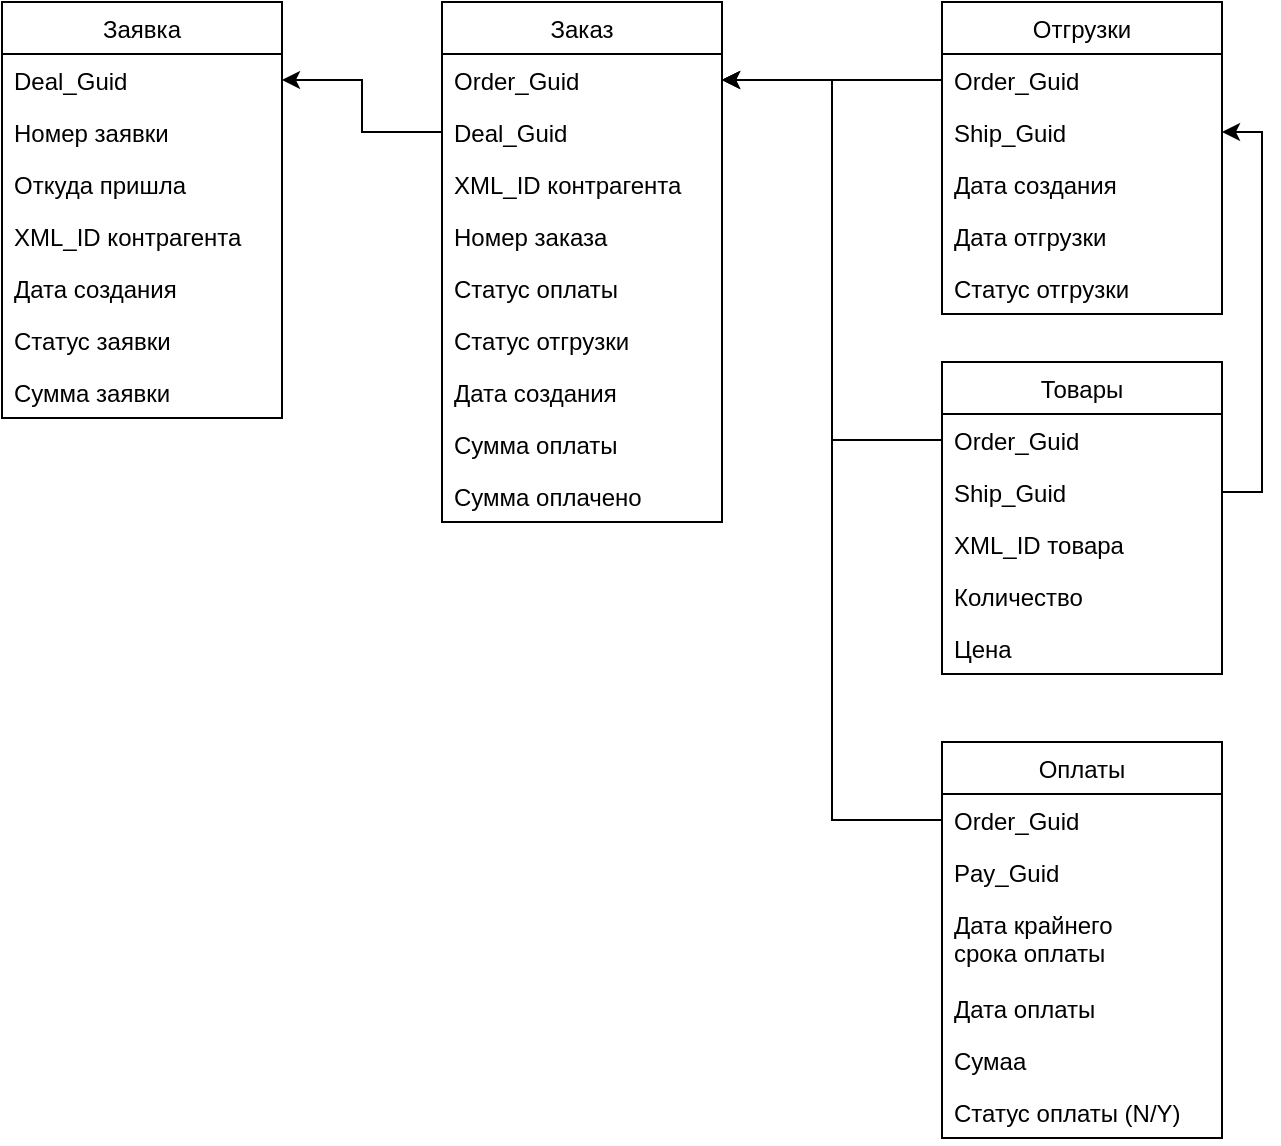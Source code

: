 <mxfile version="14.0.1" type="github">
  <diagram name="Page-1" id="9f46799a-70d6-7492-0946-bef42562c5a5">
    <mxGraphModel dx="2522" dy="794" grid="1" gridSize="10" guides="1" tooltips="1" connect="1" arrows="1" fold="1" page="1" pageScale="1" pageWidth="1100" pageHeight="850" background="#ffffff" math="0" shadow="0">
      <root>
        <mxCell id="0" />
        <mxCell id="1" parent="0" />
        <mxCell id="2CDrjcXhRk6ncWYGwKGY-1" value="Заявка" style="swimlane;fontStyle=0;childLayout=stackLayout;horizontal=1;startSize=26;fillColor=none;horizontalStack=0;resizeParent=1;resizeParentMax=0;resizeLast=0;collapsible=1;marginBottom=0;" vertex="1" parent="1">
          <mxGeometry x="-40" y="120" width="140" height="208" as="geometry" />
        </mxCell>
        <mxCell id="2CDrjcXhRk6ncWYGwKGY-2" value="Deal_Guid" style="text;strokeColor=none;fillColor=none;align=left;verticalAlign=top;spacingLeft=4;spacingRight=4;overflow=hidden;rotatable=0;points=[[0,0.5],[1,0.5]];portConstraint=eastwest;" vertex="1" parent="2CDrjcXhRk6ncWYGwKGY-1">
          <mxGeometry y="26" width="140" height="26" as="geometry" />
        </mxCell>
        <mxCell id="2CDrjcXhRk6ncWYGwKGY-3" value="Номер заявки" style="text;strokeColor=none;fillColor=none;align=left;verticalAlign=top;spacingLeft=4;spacingRight=4;overflow=hidden;rotatable=0;points=[[0,0.5],[1,0.5]];portConstraint=eastwest;" vertex="1" parent="2CDrjcXhRk6ncWYGwKGY-1">
          <mxGeometry y="52" width="140" height="26" as="geometry" />
        </mxCell>
        <mxCell id="2CDrjcXhRk6ncWYGwKGY-4" value="Откуда пришла" style="text;strokeColor=none;fillColor=none;align=left;verticalAlign=top;spacingLeft=4;spacingRight=4;overflow=hidden;rotatable=0;points=[[0,0.5],[1,0.5]];portConstraint=eastwest;" vertex="1" parent="2CDrjcXhRk6ncWYGwKGY-1">
          <mxGeometry y="78" width="140" height="26" as="geometry" />
        </mxCell>
        <mxCell id="2CDrjcXhRk6ncWYGwKGY-5" value="XML_ID контрагента" style="text;strokeColor=none;fillColor=none;align=left;verticalAlign=top;spacingLeft=4;spacingRight=4;overflow=hidden;rotatable=0;points=[[0,0.5],[1,0.5]];portConstraint=eastwest;" vertex="1" parent="2CDrjcXhRk6ncWYGwKGY-1">
          <mxGeometry y="104" width="140" height="26" as="geometry" />
        </mxCell>
        <mxCell id="2CDrjcXhRk6ncWYGwKGY-6" value="Дата создания" style="text;strokeColor=none;fillColor=none;align=left;verticalAlign=top;spacingLeft=4;spacingRight=4;overflow=hidden;rotatable=0;points=[[0,0.5],[1,0.5]];portConstraint=eastwest;" vertex="1" parent="2CDrjcXhRk6ncWYGwKGY-1">
          <mxGeometry y="130" width="140" height="26" as="geometry" />
        </mxCell>
        <mxCell id="2CDrjcXhRk6ncWYGwKGY-47" value="Статус заявки" style="text;strokeColor=none;fillColor=none;align=left;verticalAlign=top;spacingLeft=4;spacingRight=4;overflow=hidden;rotatable=0;points=[[0,0.5],[1,0.5]];portConstraint=eastwest;" vertex="1" parent="2CDrjcXhRk6ncWYGwKGY-1">
          <mxGeometry y="156" width="140" height="26" as="geometry" />
        </mxCell>
        <mxCell id="2CDrjcXhRk6ncWYGwKGY-48" value="Сумма заявки" style="text;strokeColor=none;fillColor=none;align=left;verticalAlign=top;spacingLeft=4;spacingRight=4;overflow=hidden;rotatable=0;points=[[0,0.5],[1,0.5]];portConstraint=eastwest;" vertex="1" parent="2CDrjcXhRk6ncWYGwKGY-1">
          <mxGeometry y="182" width="140" height="26" as="geometry" />
        </mxCell>
        <mxCell id="2CDrjcXhRk6ncWYGwKGY-7" value="Заказ" style="swimlane;fontStyle=0;childLayout=stackLayout;horizontal=1;startSize=26;fillColor=none;horizontalStack=0;resizeParent=1;resizeParentMax=0;resizeLast=0;collapsible=1;marginBottom=0;" vertex="1" parent="1">
          <mxGeometry x="180" y="120" width="140" height="260" as="geometry" />
        </mxCell>
        <mxCell id="2CDrjcXhRk6ncWYGwKGY-8" value="Order_Guid" style="text;strokeColor=none;fillColor=none;align=left;verticalAlign=top;spacingLeft=4;spacingRight=4;overflow=hidden;rotatable=0;points=[[0,0.5],[1,0.5]];portConstraint=eastwest;" vertex="1" parent="2CDrjcXhRk6ncWYGwKGY-7">
          <mxGeometry y="26" width="140" height="26" as="geometry" />
        </mxCell>
        <mxCell id="2CDrjcXhRk6ncWYGwKGY-9" value="Deal_Guid" style="text;strokeColor=none;fillColor=none;align=left;verticalAlign=top;spacingLeft=4;spacingRight=4;overflow=hidden;rotatable=0;points=[[0,0.5],[1,0.5]];portConstraint=eastwest;" vertex="1" parent="2CDrjcXhRk6ncWYGwKGY-7">
          <mxGeometry y="52" width="140" height="26" as="geometry" />
        </mxCell>
        <mxCell id="2CDrjcXhRk6ncWYGwKGY-49" value="XML_ID контрагента" style="text;strokeColor=none;fillColor=none;align=left;verticalAlign=top;spacingLeft=4;spacingRight=4;overflow=hidden;rotatable=0;points=[[0,0.5],[1,0.5]];portConstraint=eastwest;" vertex="1" parent="2CDrjcXhRk6ncWYGwKGY-7">
          <mxGeometry y="78" width="140" height="26" as="geometry" />
        </mxCell>
        <mxCell id="2CDrjcXhRk6ncWYGwKGY-10" value="Номер заказа" style="text;strokeColor=none;fillColor=none;align=left;verticalAlign=top;spacingLeft=4;spacingRight=4;overflow=hidden;rotatable=0;points=[[0,0.5],[1,0.5]];portConstraint=eastwest;" vertex="1" parent="2CDrjcXhRk6ncWYGwKGY-7">
          <mxGeometry y="104" width="140" height="26" as="geometry" />
        </mxCell>
        <mxCell id="2CDrjcXhRk6ncWYGwKGY-11" value="Статус оплаты" style="text;strokeColor=none;fillColor=none;align=left;verticalAlign=top;spacingLeft=4;spacingRight=4;overflow=hidden;rotatable=0;points=[[0,0.5],[1,0.5]];portConstraint=eastwest;" vertex="1" parent="2CDrjcXhRk6ncWYGwKGY-7">
          <mxGeometry y="130" width="140" height="26" as="geometry" />
        </mxCell>
        <mxCell id="2CDrjcXhRk6ncWYGwKGY-12" value="Статус отгрузки" style="text;strokeColor=none;fillColor=none;align=left;verticalAlign=top;spacingLeft=4;spacingRight=4;overflow=hidden;rotatable=0;points=[[0,0.5],[1,0.5]];portConstraint=eastwest;" vertex="1" parent="2CDrjcXhRk6ncWYGwKGY-7">
          <mxGeometry y="156" width="140" height="26" as="geometry" />
        </mxCell>
        <mxCell id="2CDrjcXhRk6ncWYGwKGY-13" value="Дата создания" style="text;strokeColor=none;fillColor=none;align=left;verticalAlign=top;spacingLeft=4;spacingRight=4;overflow=hidden;rotatable=0;points=[[0,0.5],[1,0.5]];portConstraint=eastwest;" vertex="1" parent="2CDrjcXhRk6ncWYGwKGY-7">
          <mxGeometry y="182" width="140" height="26" as="geometry" />
        </mxCell>
        <mxCell id="2CDrjcXhRk6ncWYGwKGY-14" value="Сумма оплаты" style="text;strokeColor=none;fillColor=none;align=left;verticalAlign=top;spacingLeft=4;spacingRight=4;overflow=hidden;rotatable=0;points=[[0,0.5],[1,0.5]];portConstraint=eastwest;" vertex="1" parent="2CDrjcXhRk6ncWYGwKGY-7">
          <mxGeometry y="208" width="140" height="26" as="geometry" />
        </mxCell>
        <mxCell id="2CDrjcXhRk6ncWYGwKGY-15" value="Сумма оплачено" style="text;strokeColor=none;fillColor=none;align=left;verticalAlign=top;spacingLeft=4;spacingRight=4;overflow=hidden;rotatable=0;points=[[0,0.5],[1,0.5]];portConstraint=eastwest;" vertex="1" parent="2CDrjcXhRk6ncWYGwKGY-7">
          <mxGeometry y="234" width="140" height="26" as="geometry" />
        </mxCell>
        <mxCell id="2CDrjcXhRk6ncWYGwKGY-16" value="Отгрузки" style="swimlane;fontStyle=0;childLayout=stackLayout;horizontal=1;startSize=26;fillColor=none;horizontalStack=0;resizeParent=1;resizeParentMax=0;resizeLast=0;collapsible=1;marginBottom=0;" vertex="1" parent="1">
          <mxGeometry x="430" y="120" width="140" height="156" as="geometry" />
        </mxCell>
        <mxCell id="2CDrjcXhRk6ncWYGwKGY-18" value="Order_Guid" style="text;strokeColor=none;fillColor=none;align=left;verticalAlign=top;spacingLeft=4;spacingRight=4;overflow=hidden;rotatable=0;points=[[0,0.5],[1,0.5]];portConstraint=eastwest;" vertex="1" parent="2CDrjcXhRk6ncWYGwKGY-16">
          <mxGeometry y="26" width="140" height="26" as="geometry" />
        </mxCell>
        <mxCell id="2CDrjcXhRk6ncWYGwKGY-17" value="Ship_Guid" style="text;strokeColor=none;fillColor=none;align=left;verticalAlign=top;spacingLeft=4;spacingRight=4;overflow=hidden;rotatable=0;points=[[0,0.5],[1,0.5]];portConstraint=eastwest;" vertex="1" parent="2CDrjcXhRk6ncWYGwKGY-16">
          <mxGeometry y="52" width="140" height="26" as="geometry" />
        </mxCell>
        <mxCell id="2CDrjcXhRk6ncWYGwKGY-19" value="Дата создания" style="text;strokeColor=none;fillColor=none;align=left;verticalAlign=top;spacingLeft=4;spacingRight=4;overflow=hidden;rotatable=0;points=[[0,0.5],[1,0.5]];portConstraint=eastwest;" vertex="1" parent="2CDrjcXhRk6ncWYGwKGY-16">
          <mxGeometry y="78" width="140" height="26" as="geometry" />
        </mxCell>
        <mxCell id="2CDrjcXhRk6ncWYGwKGY-20" value="Дата отгрузки" style="text;strokeColor=none;fillColor=none;align=left;verticalAlign=top;spacingLeft=4;spacingRight=4;overflow=hidden;rotatable=0;points=[[0,0.5],[1,0.5]];portConstraint=eastwest;" vertex="1" parent="2CDrjcXhRk6ncWYGwKGY-16">
          <mxGeometry y="104" width="140" height="26" as="geometry" />
        </mxCell>
        <mxCell id="2CDrjcXhRk6ncWYGwKGY-21" value="Статус отгрузки" style="text;strokeColor=none;fillColor=none;align=left;verticalAlign=top;spacingLeft=4;spacingRight=4;overflow=hidden;rotatable=0;points=[[0,0.5],[1,0.5]];portConstraint=eastwest;" vertex="1" parent="2CDrjcXhRk6ncWYGwKGY-16">
          <mxGeometry y="130" width="140" height="26" as="geometry" />
        </mxCell>
        <mxCell id="2CDrjcXhRk6ncWYGwKGY-25" value="Товары" style="swimlane;fontStyle=0;childLayout=stackLayout;horizontal=1;startSize=26;fillColor=none;horizontalStack=0;resizeParent=1;resizeParentMax=0;resizeLast=0;collapsible=1;marginBottom=0;" vertex="1" parent="1">
          <mxGeometry x="430" y="300" width="140" height="156" as="geometry" />
        </mxCell>
        <mxCell id="2CDrjcXhRk6ncWYGwKGY-31" value="Order_Guid" style="text;strokeColor=none;fillColor=none;align=left;verticalAlign=top;spacingLeft=4;spacingRight=4;overflow=hidden;rotatable=0;points=[[0,0.5],[1,0.5]];portConstraint=eastwest;" vertex="1" parent="2CDrjcXhRk6ncWYGwKGY-25">
          <mxGeometry y="26" width="140" height="26" as="geometry" />
        </mxCell>
        <mxCell id="2CDrjcXhRk6ncWYGwKGY-26" value="Ship_Guid" style="text;strokeColor=none;fillColor=none;align=left;verticalAlign=top;spacingLeft=4;spacingRight=4;overflow=hidden;rotatable=0;points=[[0,0.5],[1,0.5]];portConstraint=eastwest;" vertex="1" parent="2CDrjcXhRk6ncWYGwKGY-25">
          <mxGeometry y="52" width="140" height="26" as="geometry" />
        </mxCell>
        <mxCell id="2CDrjcXhRk6ncWYGwKGY-27" value="XML_ID товара" style="text;strokeColor=none;fillColor=none;align=left;verticalAlign=top;spacingLeft=4;spacingRight=4;overflow=hidden;rotatable=0;points=[[0,0.5],[1,0.5]];portConstraint=eastwest;" vertex="1" parent="2CDrjcXhRk6ncWYGwKGY-25">
          <mxGeometry y="78" width="140" height="26" as="geometry" />
        </mxCell>
        <mxCell id="2CDrjcXhRk6ncWYGwKGY-28" value="Количество" style="text;strokeColor=none;fillColor=none;align=left;verticalAlign=top;spacingLeft=4;spacingRight=4;overflow=hidden;rotatable=0;points=[[0,0.5],[1,0.5]];portConstraint=eastwest;" vertex="1" parent="2CDrjcXhRk6ncWYGwKGY-25">
          <mxGeometry y="104" width="140" height="26" as="geometry" />
        </mxCell>
        <mxCell id="2CDrjcXhRk6ncWYGwKGY-29" value="Цена" style="text;strokeColor=none;fillColor=none;align=left;verticalAlign=top;spacingLeft=4;spacingRight=4;overflow=hidden;rotatable=0;points=[[0,0.5],[1,0.5]];portConstraint=eastwest;" vertex="1" parent="2CDrjcXhRk6ncWYGwKGY-25">
          <mxGeometry y="130" width="140" height="26" as="geometry" />
        </mxCell>
        <mxCell id="2CDrjcXhRk6ncWYGwKGY-32" value="Оплаты" style="swimlane;fontStyle=0;childLayout=stackLayout;horizontal=1;startSize=26;fillColor=none;horizontalStack=0;resizeParent=1;resizeParentMax=0;resizeLast=0;collapsible=1;marginBottom=0;" vertex="1" parent="1">
          <mxGeometry x="430" y="490" width="140" height="198" as="geometry" />
        </mxCell>
        <mxCell id="2CDrjcXhRk6ncWYGwKGY-38" value="Order_Guid" style="text;strokeColor=none;fillColor=none;align=left;verticalAlign=top;spacingLeft=4;spacingRight=4;overflow=hidden;rotatable=0;points=[[0,0.5],[1,0.5]];portConstraint=eastwest;" vertex="1" parent="2CDrjcXhRk6ncWYGwKGY-32">
          <mxGeometry y="26" width="140" height="26" as="geometry" />
        </mxCell>
        <mxCell id="2CDrjcXhRk6ncWYGwKGY-33" value="Pay_Guid" style="text;strokeColor=none;fillColor=none;align=left;verticalAlign=top;spacingLeft=4;spacingRight=4;overflow=hidden;rotatable=0;points=[[0,0.5],[1,0.5]];portConstraint=eastwest;" vertex="1" parent="2CDrjcXhRk6ncWYGwKGY-32">
          <mxGeometry y="52" width="140" height="26" as="geometry" />
        </mxCell>
        <mxCell id="2CDrjcXhRk6ncWYGwKGY-35" value="Дата крайнего&#xa;срока оплаты" style="text;strokeColor=none;fillColor=none;align=left;verticalAlign=top;spacingLeft=4;spacingRight=4;overflow=hidden;rotatable=0;points=[[0,0.5],[1,0.5]];portConstraint=eastwest;" vertex="1" parent="2CDrjcXhRk6ncWYGwKGY-32">
          <mxGeometry y="78" width="140" height="42" as="geometry" />
        </mxCell>
        <mxCell id="2CDrjcXhRk6ncWYGwKGY-36" value="Дата оплаты" style="text;strokeColor=none;fillColor=none;align=left;verticalAlign=top;spacingLeft=4;spacingRight=4;overflow=hidden;rotatable=0;points=[[0,0.5],[1,0.5]];portConstraint=eastwest;" vertex="1" parent="2CDrjcXhRk6ncWYGwKGY-32">
          <mxGeometry y="120" width="140" height="26" as="geometry" />
        </mxCell>
        <mxCell id="2CDrjcXhRk6ncWYGwKGY-37" value="Сумаа" style="text;strokeColor=none;fillColor=none;align=left;verticalAlign=top;spacingLeft=4;spacingRight=4;overflow=hidden;rotatable=0;points=[[0,0.5],[1,0.5]];portConstraint=eastwest;" vertex="1" parent="2CDrjcXhRk6ncWYGwKGY-32">
          <mxGeometry y="146" width="140" height="26" as="geometry" />
        </mxCell>
        <mxCell id="2CDrjcXhRk6ncWYGwKGY-39" value="Статус оплаты (N/Y)" style="text;strokeColor=none;fillColor=none;align=left;verticalAlign=top;spacingLeft=4;spacingRight=4;overflow=hidden;rotatable=0;points=[[0,0.5],[1,0.5]];portConstraint=eastwest;" vertex="1" parent="2CDrjcXhRk6ncWYGwKGY-32">
          <mxGeometry y="172" width="140" height="26" as="geometry" />
        </mxCell>
        <mxCell id="2CDrjcXhRk6ncWYGwKGY-40" style="edgeStyle=orthogonalEdgeStyle;rounded=0;orthogonalLoop=1;jettySize=auto;html=1;exitX=0;exitY=0.5;exitDx=0;exitDy=0;entryX=1;entryY=0.5;entryDx=0;entryDy=0;" edge="1" parent="1" source="2CDrjcXhRk6ncWYGwKGY-9" target="2CDrjcXhRk6ncWYGwKGY-2">
          <mxGeometry relative="1" as="geometry" />
        </mxCell>
        <mxCell id="2CDrjcXhRk6ncWYGwKGY-42" style="edgeStyle=orthogonalEdgeStyle;rounded=0;orthogonalLoop=1;jettySize=auto;html=1;exitX=0;exitY=0.5;exitDx=0;exitDy=0;entryX=1;entryY=0.5;entryDx=0;entryDy=0;" edge="1" parent="1" source="2CDrjcXhRk6ncWYGwKGY-18" target="2CDrjcXhRk6ncWYGwKGY-8">
          <mxGeometry relative="1" as="geometry" />
        </mxCell>
        <mxCell id="2CDrjcXhRk6ncWYGwKGY-43" style="edgeStyle=orthogonalEdgeStyle;rounded=0;orthogonalLoop=1;jettySize=auto;html=1;exitX=1;exitY=0.5;exitDx=0;exitDy=0;entryX=1;entryY=0.5;entryDx=0;entryDy=0;" edge="1" parent="1" source="2CDrjcXhRk6ncWYGwKGY-26" target="2CDrjcXhRk6ncWYGwKGY-17">
          <mxGeometry relative="1" as="geometry" />
        </mxCell>
        <mxCell id="2CDrjcXhRk6ncWYGwKGY-44" style="edgeStyle=orthogonalEdgeStyle;rounded=0;orthogonalLoop=1;jettySize=auto;html=1;exitX=0;exitY=0.5;exitDx=0;exitDy=0;entryX=1;entryY=0.5;entryDx=0;entryDy=0;" edge="1" parent="1" source="2CDrjcXhRk6ncWYGwKGY-31" target="2CDrjcXhRk6ncWYGwKGY-8">
          <mxGeometry relative="1" as="geometry" />
        </mxCell>
        <mxCell id="2CDrjcXhRk6ncWYGwKGY-45" style="edgeStyle=orthogonalEdgeStyle;rounded=0;orthogonalLoop=1;jettySize=auto;html=1;exitX=0;exitY=0.5;exitDx=0;exitDy=0;entryX=1;entryY=0.5;entryDx=0;entryDy=0;" edge="1" parent="1" source="2CDrjcXhRk6ncWYGwKGY-38" target="2CDrjcXhRk6ncWYGwKGY-8">
          <mxGeometry relative="1" as="geometry" />
        </mxCell>
      </root>
    </mxGraphModel>
  </diagram>
</mxfile>
